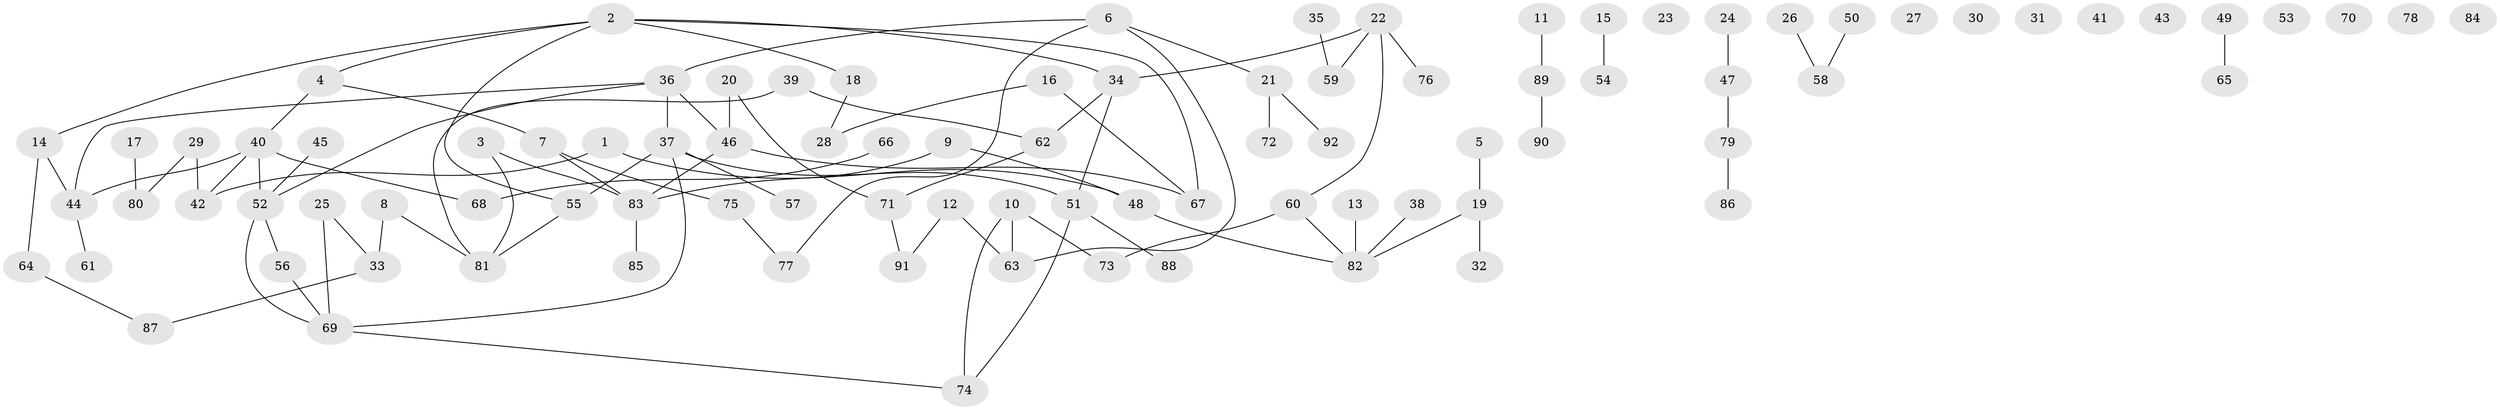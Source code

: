 // Generated by graph-tools (version 1.1) at 2025/40/03/09/25 04:40:51]
// undirected, 92 vertices, 97 edges
graph export_dot {
graph [start="1"]
  node [color=gray90,style=filled];
  1;
  2;
  3;
  4;
  5;
  6;
  7;
  8;
  9;
  10;
  11;
  12;
  13;
  14;
  15;
  16;
  17;
  18;
  19;
  20;
  21;
  22;
  23;
  24;
  25;
  26;
  27;
  28;
  29;
  30;
  31;
  32;
  33;
  34;
  35;
  36;
  37;
  38;
  39;
  40;
  41;
  42;
  43;
  44;
  45;
  46;
  47;
  48;
  49;
  50;
  51;
  52;
  53;
  54;
  55;
  56;
  57;
  58;
  59;
  60;
  61;
  62;
  63;
  64;
  65;
  66;
  67;
  68;
  69;
  70;
  71;
  72;
  73;
  74;
  75;
  76;
  77;
  78;
  79;
  80;
  81;
  82;
  83;
  84;
  85;
  86;
  87;
  88;
  89;
  90;
  91;
  92;
  1 -- 42;
  1 -- 48;
  2 -- 4;
  2 -- 14;
  2 -- 18;
  2 -- 34;
  2 -- 55;
  2 -- 67;
  3 -- 81;
  3 -- 83;
  4 -- 7;
  4 -- 40;
  5 -- 19;
  6 -- 21;
  6 -- 36;
  6 -- 63;
  6 -- 77;
  7 -- 75;
  7 -- 83;
  8 -- 33;
  8 -- 81;
  9 -- 48;
  9 -- 83;
  10 -- 63;
  10 -- 73;
  10 -- 74;
  11 -- 89;
  12 -- 63;
  12 -- 91;
  13 -- 82;
  14 -- 44;
  14 -- 64;
  15 -- 54;
  16 -- 28;
  16 -- 67;
  17 -- 80;
  18 -- 28;
  19 -- 32;
  19 -- 82;
  20 -- 46;
  20 -- 71;
  21 -- 72;
  21 -- 92;
  22 -- 34;
  22 -- 59;
  22 -- 60;
  22 -- 76;
  24 -- 47;
  25 -- 33;
  25 -- 69;
  26 -- 58;
  29 -- 42;
  29 -- 80;
  33 -- 87;
  34 -- 51;
  34 -- 62;
  35 -- 59;
  36 -- 37;
  36 -- 44;
  36 -- 46;
  36 -- 52;
  37 -- 51;
  37 -- 55;
  37 -- 57;
  37 -- 69;
  38 -- 82;
  39 -- 62;
  39 -- 81;
  40 -- 42;
  40 -- 44;
  40 -- 52;
  40 -- 68;
  44 -- 61;
  45 -- 52;
  46 -- 67;
  46 -- 83;
  47 -- 79;
  48 -- 82;
  49 -- 65;
  50 -- 58;
  51 -- 74;
  51 -- 88;
  52 -- 56;
  52 -- 69;
  55 -- 81;
  56 -- 69;
  60 -- 73;
  60 -- 82;
  62 -- 71;
  64 -- 87;
  66 -- 68;
  69 -- 74;
  71 -- 91;
  75 -- 77;
  79 -- 86;
  83 -- 85;
  89 -- 90;
}
